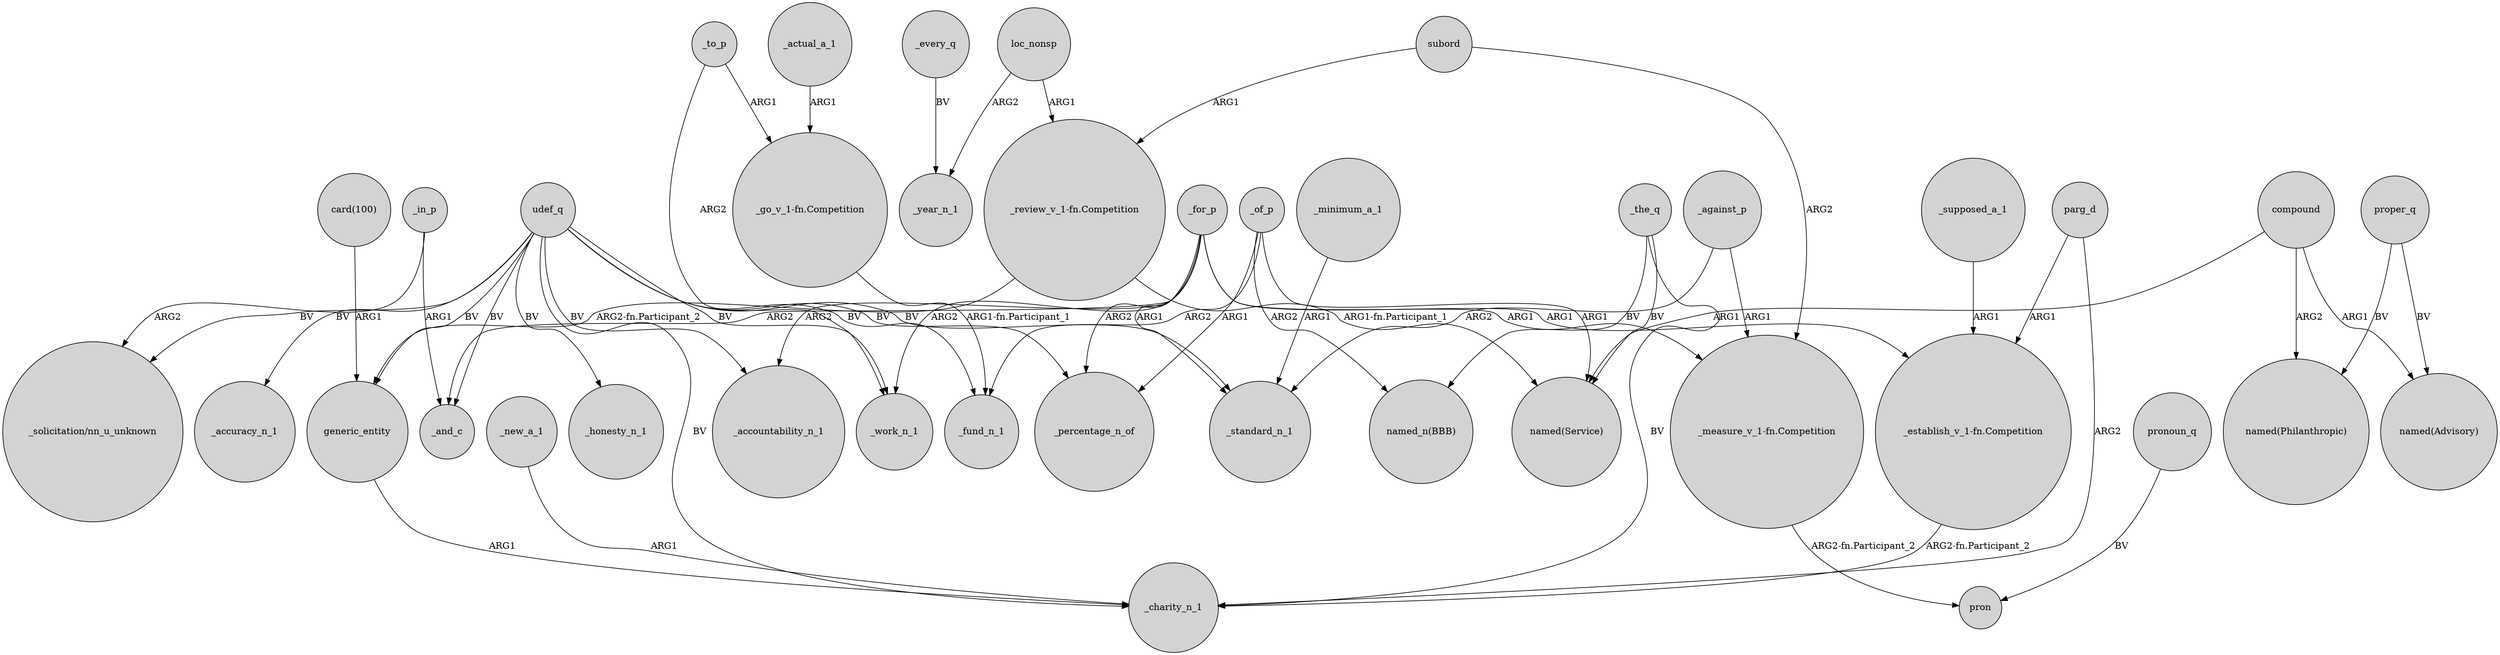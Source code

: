 digraph {
	node [shape=circle style=filled]
	udef_q -> _charity_n_1 [label=BV]
	_of_p -> _percentage_n_of [label=ARG1]
	_new_a_1 -> _charity_n_1 [label=ARG1]
	_minimum_a_1 -> _standard_n_1 [label=ARG1]
	"_review_v_1-fn.Competition" -> generic_entity [label="ARG2-fn.Participant_2"]
	subord -> "_review_v_1-fn.Competition" [label=ARG1]
	"_go_v_1-fn.Competition" -> _fund_n_1 [label="ARG1-fn.Participant_1"]
	_in_p -> _and_c [label=ARG1]
	udef_q -> _accuracy_n_1 [label=BV]
	_every_q -> _year_n_1 [label=BV]
	_for_p -> _standard_n_1 [label=ARG1]
	udef_q -> _fund_n_1 [label=BV]
	compound -> "named(Philanthropic)" [label=ARG2]
	_of_p -> _fund_n_1 [label=ARG2]
	udef_q -> _accountability_n_1 [label=BV]
	udef_q -> _work_n_1 [label=BV]
	udef_q -> _honesty_n_1 [label=BV]
	_supposed_a_1 -> "_establish_v_1-fn.Competition" [label=ARG1]
	_the_q -> _charity_n_1 [label=BV]
	parg_d -> _charity_n_1 [label=ARG2]
	_the_q -> "named_n(BBB)" [label=BV]
	"_measure_v_1-fn.Competition" -> pron [label="ARG2-fn.Participant_2"]
	udef_q -> _and_c [label=BV]
	udef_q -> generic_entity [label=BV]
	loc_nonsp -> _year_n_1 [label=ARG2]
	_of_p -> "named_n(BBB)" [label=ARG2]
	pronoun_q -> pron [label=BV]
	_for_p -> _accountability_n_1 [label=ARG2]
	compound -> "named(Service)" [label=ARG1]
	udef_q -> _percentage_n_of [label=BV]
	_in_p -> "_solicitation/nn_u_unknown" [label=ARG2]
	"_establish_v_1-fn.Competition" -> _charity_n_1 [label="ARG2-fn.Participant_2"]
	compound -> "named(Advisory)" [label=ARG1]
	_for_p -> _work_n_1 [label=ARG2]
	loc_nonsp -> "_review_v_1-fn.Competition" [label=ARG1]
	_against_p -> "_measure_v_1-fn.Competition" [label=ARG1]
	proper_q -> "named(Advisory)" [label=BV]
	_of_p -> "named(Service)" [label=ARG1]
	udef_q -> _standard_n_1 [label=BV]
	_actual_a_1 -> "_go_v_1-fn.Competition" [label=ARG1]
	_to_p -> _work_n_1 [label=ARG2]
	"card(100)" -> generic_entity [label=ARG1]
	_to_p -> "_go_v_1-fn.Competition" [label=ARG1]
	_for_p -> "_establish_v_1-fn.Competition" [label=ARG1]
	generic_entity -> _charity_n_1 [label=ARG1]
	udef_q -> "_solicitation/nn_u_unknown" [label=BV]
	_for_p -> _percentage_n_of [label=ARG2]
	parg_d -> "_establish_v_1-fn.Competition" [label=ARG1]
	subord -> "_measure_v_1-fn.Competition" [label=ARG2]
	_the_q -> "named(Service)" [label=BV]
	proper_q -> "named(Philanthropic)" [label=BV]
	_for_p -> "_measure_v_1-fn.Competition" [label=ARG1]
	_against_p -> _standard_n_1 [label=ARG2]
	"_review_v_1-fn.Competition" -> "named(Service)" [label="ARG1-fn.Participant_1"]
	_for_p -> _and_c [label=ARG2]
}
